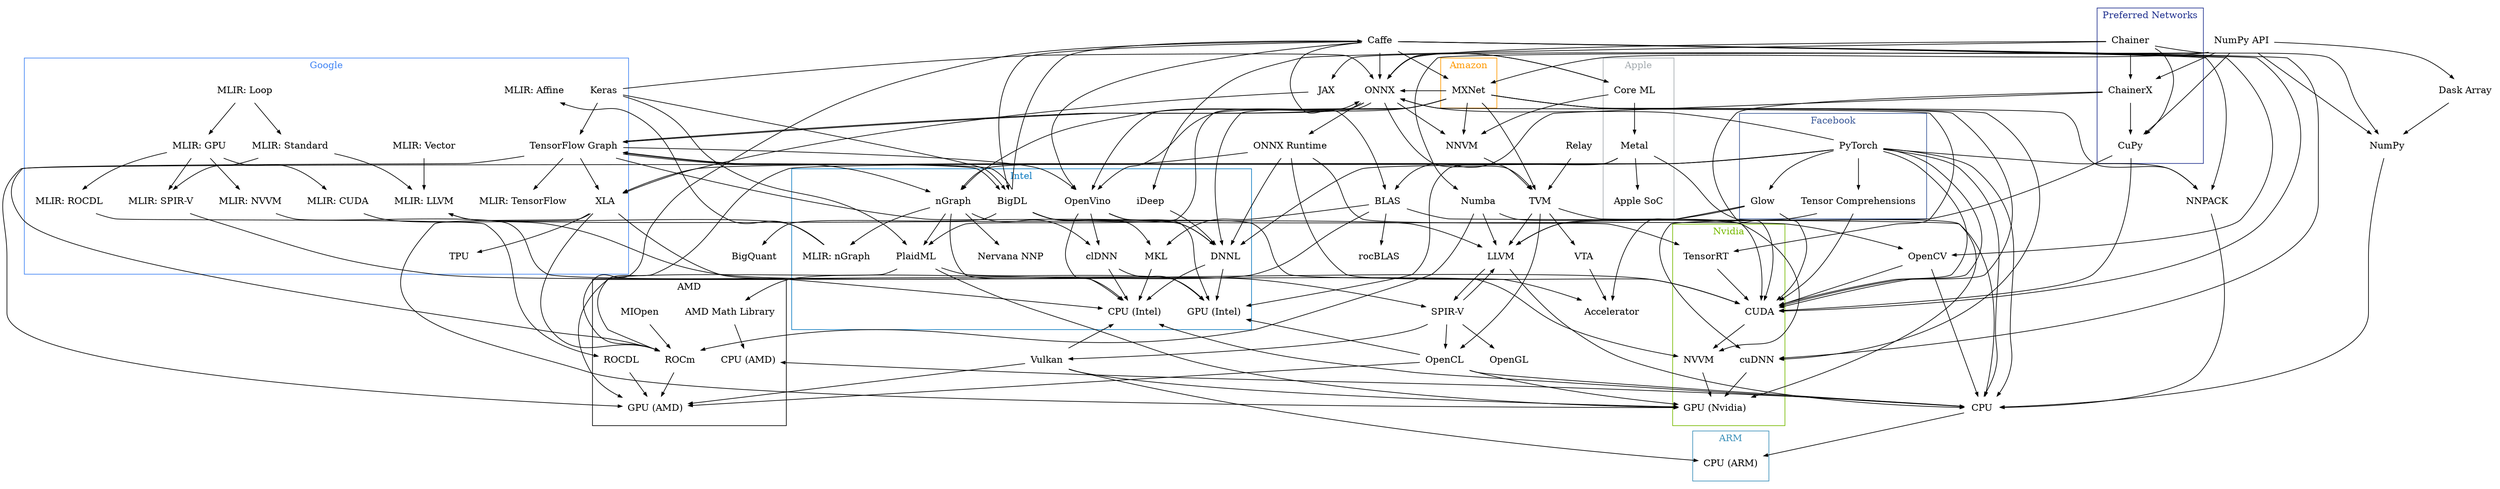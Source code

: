 digraph{    
    node[shape=plaintext,color=none]
    //   splines=polyline
    // concentrate=true
    nodesep=0.3
    //   layout=dagre
    edge[penwidth=1,arrowsize=0.6]
  
  
  
    // Hardware
    // {
    //     rank = same
    //     "CPU (Intel)"
    //     "CPU (AMD)"
    //     "CPU (ARM)"
    //     "Nervana NNP"
    //     "GPU (Nvidia)"
    //     "GPU (AMD)"
    //     "Apple SoC"
    //     "GPU (Intel)"
    //     "TPU"
    //     "Accelerator"
    // } 
    
    Keras->"TensorFlow Graph"
    
    NumPy -> CPU
    CPU -> {"CPU (Intel)" "CPU (AMD)" "CPU (ARM)"}
    subgraph cluster_intel {
        label=Intel
        color="#0f7dc2"
        fontcolor="#0f7dc2"
        // https://github.com/intel/ideep
        "iDeep" -> "DNNL"
        // https://github.com/intel/mkl-dnn
        "DNNL" -> {"CPU (Intel)" "GPU (Intel)"}
        // https://github.com/intel-analytics/BigDL
        // https://github.com/intel-analytics/BigDL-core/blob/a1f141cd82b59077f6d5e5234eeb693431a90368/native-dnn/src/main/c/com_intel_analytics_bigdl_mkl_Memory.h
        "BigDL" -> "DNNL"
        "MKL" -> "CPU (Intel)"
        
        // https://github.com/NervanaSystems/ngraph
        "nGraph"
        "Nervana NNP"
        "MLIR: nGraph"
        "PlaidML"
        clDNN->{"CPU (Intel)" "GPU (Intel)"}
        "OpenVino"->clDNN
    }
    
    // https://software.intel.com/en-us/openvino-toolkit/deep-learning-cv
    {Caffe "TensorFlow Graph" MXNet ONNX}->OpenVino
    // https://docs.openvinotoolkit.org/latest/index.html
    OpenVino->{"CPU (Intel)" "GPU (Intel)" "Accelerator"}
    
    // https://github.com/plaidml/plaidml
    {Keras ONNX}->PlaidML
    "PlaidML"->{"GPU (AMD)" "GPU (Intel)" "GPU (Nvidia)"}

    // https://www.ngraph.ai/ecosystem#hardware-&-backend-support
    {"TensorFlow Graph" MXNet}->nGraph->{"CPU (Intel)" clDNN PlaidML "Nervana NNP"}
    
    // https://bigdl-project.github.io/0.9.0/#ProgrammingGuide/tensorflow-support/
    "TensorFlow Graph" -> "BigDL"
    "BigDL" -> "TensorFlow Graph"
    // https://bigdl-project.github.io/0.9.0/#ProgrammingGuide/caffe-support/
    "BigDL" -> "Caffe"
    "Caffe" -> "BigDL"
    // https://bigdl-project.github.io/0.9.0/#ProgrammingGuide/keras-support/
    "Keras" -> "BigDL"

    // https://github.com/intel-analytics/BigDL-core/tree/master/bigquant/src/main/c
    "BigDL" -> "BigQuant"
    // https://github.com/intel-analytics/BigDL-core/blob/master/mkl2017-xeon-blas/src/main/c/mkl.c
    "BigDL" -> "MKL"
    // https://github.com/intel-analytics/BigDL-core/blob/master/opencv/src/main/java/com/intel/analytics/bigdl/opencv/OpenCV.java
    "BigDL" -> "OpenCV"
    "OpenCV" -> "CPU"

    // http://caffe.berkeleyvision.org/installation.html
    "Caffe" -> {"CUDA" "BLAS" "OpenCV" "cuDNN"}
    
    // https://en.wikipedia.org/wiki/Basic_Linear_Algebra_Subprograms
    "BLAS"->"CPU"
    
    // https://en.wikipedia.org/wiki/Math_Kernel_Library
    "BLAS" -> "MKL"

    // https://en.wikipedia.org/wiki/AMD_Core_Math_Library
    "BLAS" -> "AMD Math Library"
  
    //   https://docs.opencv.org/master/d7/d9f/tutorial_linux_install.html
    "OpenCV"->CUDA
    subgraph cluster_nvidia {
        label=Nvidia
        color="#76B900"
        fontcolor="#76B900"
        // https://en.wikipedia.org/wiki/CUDA
        "CUDA"->"NVVM"-> "GPU (Nvidia)"
        "cuDNN" -> "GPU (Nvidia)"
        "GPU (Nvidia)"
        "TensorRT"->CUDA
    
    }
    subgraph cluster_amd {
        label=AMD
        // https://en.wikipedia.org/wiki/CUDA
        "AMD Math Library"-> "CPU (AMD)"
        "GPU (AMD)"
        // https://github.com/tensorflow/mlir/pull/146
        "ROCDL"->"GPU (AMD)"
        "ROCm"->"GPU (AMD)"
        MIOpen
    }

    subgraph cluster_pn {
        label="Preferred Networks"
        color="#21318F"
        fontcolor="#21318F"
        "Chainer"
        "ChainerX"
        "CuPy"
    }
    // https://github.com/chainer/chainer/blob/master/chainerx_cc/CMakeLists.txt
    "Chainer"->{CuPy iDeep ChainerX "NumPy"}
    
    "NumPy API"->{CuPy ChainerX NumPy}
    
    "CuPy"->{CUDA cuDNN}
    
    
    ChainerX->{CuPy CUDA BLAS}
    
    // https://github.com/NervanaSystems/ngraph/pull/3786
    // https://github.com/NervanaSystems/ngraph/pull/3013
    nGraph -> "MLIR: nGraph" -> {"MLIR: LLVM" "MLIR: Affine"}
    
    
    subgraph cluster_google {
        label=Google
        color="#4285f4"
        fontcolor="#4285f4"
        Keras
        "MLIR: LLVM"
        "MLIR: Affine"
        "TensorFlow Graph"
        // https://github.com/tensorflow/mlir/tree/master/lib/Conversion
        "MLIR: GPU"-> {"MLIR: CUDA" "MLIR: NVVM" "MLIR: SPIR-V" "MLIR: ROCDL"}
        "MLIR: Loop"-> {"MLIR: Standard" "MLIR: GPU"}
        "MLIR: Standard"->{"MLIR: LLVM" "MLIR: SPIR-V"}
        "MLIR: Vector"->"MLIR: LLVM"   
        // https://github.com/tensorflow/community/pull/115
        "TensorFlow Graph" -> "MLIR: TensorFlow"
        
        "TensorFlow Graph"->"XLA"->TPU
    }
    // https://github.com/google/jax
    "NumPy API"->JAX->XLA
    // https://www.tensorflow.org/xla#supported_platforms
    XLA->{"GPU (Nvidia)" "CPU (Intel)"}
    PyTorch->XLA
    
    "MLIR: CUDA"-> CUDA
    "MLIR: LLVM"->LLVM
    "MLIR: NVVM"->NVVM
    "MLIR: ROCDL"->ROCDL
    LLVM->CPU
    "MLIR: SPIR-V"->"SPIR-V"
    
    // https://www.khronos.org/spir/
    "SPIR-V"->{OpenCL Vulkan OpenGL}
    LLVM->"SPIR-V"->LLVM
    
    // https://en.wikipedia.org/wiki/Vulkan_(API)
    Vulkan->{"GPU (AMD)" "GPU (Nvidia)" "CPU (Intel)" "CPU (ARM)"}
    
    subgraph cluster_arm {
        label=ARM
        color="#3d91ba"
        fontcolor="#3d91ba"
        "CPU (ARM)"
    }
    
    // https://en.wikipedia.org/wiki/OpenCL#Devices
    OpenCL->{CPU "GPU (AMD)" "GPU (Nvidia)" "GPU (Intel)"}
    
    // https://rocm-documentation.readthedocs.io/en/latest/ROCm_Libraries/ROCm_Libraries.html
    BLAS->{rocBLAS}
    
    // https://rocm-documentation.readthedocs.io/en/latest/Deep_learning/Deep-learning.html
    "XLA"->ROCm
    "TensorFlow Graph"->ROCm
    MIOpen->ROCm
    PyTorch->ROCm
    Caffe->ROCm
    
    
    subgraph cluster_facebook {
        label=Facebook
        color="#3b5998"
        fontcolor="#3b5998"
        PyTorch->"Glow"
        PyTorch->"Tensor Comprehensions"
    }
    Glow->{LLVM CUDA}
    PyTorch->{CPU CUDA}
    // https://pytorch.org/get-started/locally/
    PyTorch->{CUDA CPU}
    
    // https://research.fb.com/blog/2018/02/announcing-tensor-comprehensions/
    "Tensor Comprehensions"->{CUDA LLVM}
    
    Glow->Accelerator
    
    // 
    "NumPy API"->Numba->{LLVM NVVM ROCm}
    
    Relay->TVM->VTA->Accelerator
    // https://tvm.ai/2017/10/06/nnvm-compiler-announcement
    {ONNX MXNet "Core ML"}->NNVM->TVM->{LLVM CUDA OpenCL}
    

    
    subgraph cluster_apple {
        label=Apple
        color="#a3aaae"
        fontcolor="#a3aaae"
        // https://en.wikipedia.org/wiki/Metal_(API)
        "Core ML"->Metal->"Apple SoC"
    }
    
    Metal->{"GPU (Intel)" "GPU (AMD)" "GPU (Nvidia)"} 
    
    
    // https://github.com/intel/mkl-dnn
    {PyTorch "TensorFlow Graph"}->"DNNL"

    
    // https://github.com/onnx/tutorials
    {Chainer Caffe "Core ML" Keras MXNet PyTorch "TensorFlow Graph"} -> ONNX
    ONNX->{"Core ML" TensorRT "TensorFlow Graph" "ONNX Runtime"}
    // https://github.com/microsoft/onnxruntime
    "ONNX Runtime"->{CUDA "nGraph" TensorRT DNNL}
    
    
    "NumPy API"->"Dask Array"->NumPy

    subgraph cluster_amazon {
        label=Amazon
        color="#ff9900"
        fontcolor="#ff9900"
        MXNet
    }
    
    MXNet->TVM
    // https://mxnet.apache.org/api/faq/caffe
    Caffe->MXNet
    // https://mxnet.apache.org/api/faq/nnpack
    MXNet->NNPACK
    // https://mxnet.apache.org/api/faq/float16
    MXNet->{CUDA cuDNN}
    // https://github.com/apache/incubator-mxnet/blob/master/docs/python_docs/python/tutorials/performance/backend/mkldnn/mkldnn_readme.md
    MXNet->DNNL
    //  https://mxnet.incubator.apache.org/api/python/docs/api/ndarray/index.html
    "NumPy API"->MXNet
    
    // https://github.com/Maratyszcza/NNPACK
    {PyTorch Caffe}->NNPACK->{CPU}
    
    ONNX->TVM
}